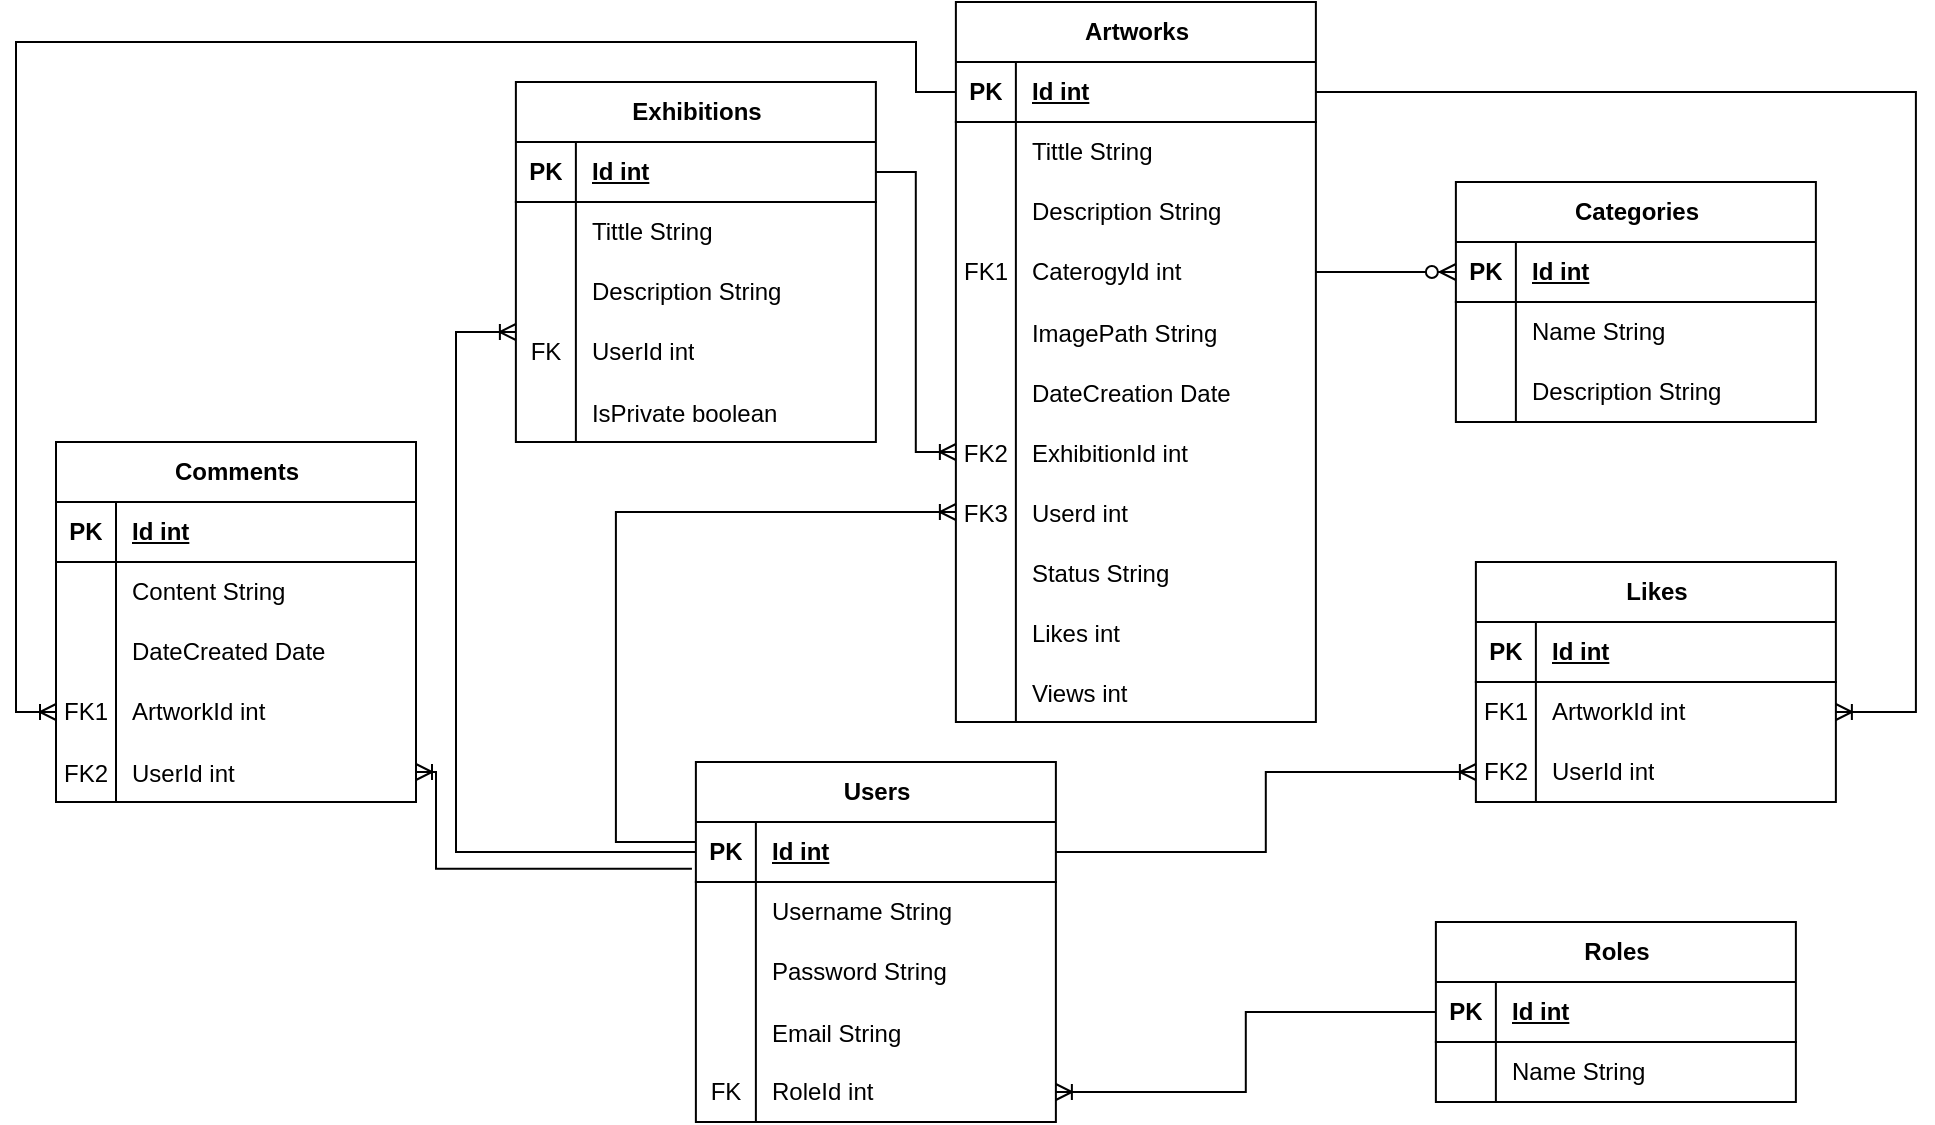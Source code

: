 <mxfile version="26.1.1">
  <diagram id="R2lEEEUBdFMjLlhIrx00" name="Page-1">
    <mxGraphModel dx="1381" dy="872" grid="1" gridSize="10" guides="1" tooltips="1" connect="1" arrows="1" fold="1" page="1" pageScale="1" pageWidth="850" pageHeight="1100" math="0" shadow="0" extFonts="Permanent Marker^https://fonts.googleapis.com/css?family=Permanent+Marker">
      <root>
        <mxCell id="0" />
        <mxCell id="1" parent="0" />
        <mxCell id="hOkbXdzF2XHy2tYGxrxu-14" value="Artworks" style="shape=table;startSize=30;container=1;collapsible=1;childLayout=tableLayout;fixedRows=1;rowLines=0;fontStyle=1;align=center;resizeLast=1;html=1;" parent="1" vertex="1">
          <mxGeometry x="479.94" y="10" width="180" height="360" as="geometry" />
        </mxCell>
        <mxCell id="hOkbXdzF2XHy2tYGxrxu-15" value="" style="shape=tableRow;horizontal=0;startSize=0;swimlaneHead=0;swimlaneBody=0;fillColor=none;collapsible=0;dropTarget=0;points=[[0,0.5],[1,0.5]];portConstraint=eastwest;top=0;left=0;right=0;bottom=1;" parent="hOkbXdzF2XHy2tYGxrxu-14" vertex="1">
          <mxGeometry y="30" width="180" height="30" as="geometry" />
        </mxCell>
        <mxCell id="hOkbXdzF2XHy2tYGxrxu-16" value="PK" style="shape=partialRectangle;connectable=0;fillColor=none;top=0;left=0;bottom=0;right=0;fontStyle=1;overflow=hidden;whiteSpace=wrap;html=1;" parent="hOkbXdzF2XHy2tYGxrxu-15" vertex="1">
          <mxGeometry width="30" height="30" as="geometry">
            <mxRectangle width="30" height="30" as="alternateBounds" />
          </mxGeometry>
        </mxCell>
        <mxCell id="hOkbXdzF2XHy2tYGxrxu-17" value="Id int" style="shape=partialRectangle;connectable=0;fillColor=none;top=0;left=0;bottom=0;right=0;align=left;spacingLeft=6;fontStyle=5;overflow=hidden;whiteSpace=wrap;html=1;" parent="hOkbXdzF2XHy2tYGxrxu-15" vertex="1">
          <mxGeometry x="30" width="150" height="30" as="geometry">
            <mxRectangle width="150" height="30" as="alternateBounds" />
          </mxGeometry>
        </mxCell>
        <mxCell id="hOkbXdzF2XHy2tYGxrxu-18" value="" style="shape=tableRow;horizontal=0;startSize=0;swimlaneHead=0;swimlaneBody=0;fillColor=none;collapsible=0;dropTarget=0;points=[[0,0.5],[1,0.5]];portConstraint=eastwest;top=0;left=0;right=0;bottom=0;" parent="hOkbXdzF2XHy2tYGxrxu-14" vertex="1">
          <mxGeometry y="60" width="180" height="30" as="geometry" />
        </mxCell>
        <mxCell id="hOkbXdzF2XHy2tYGxrxu-19" value="" style="shape=partialRectangle;connectable=0;fillColor=none;top=0;left=0;bottom=0;right=0;editable=1;overflow=hidden;whiteSpace=wrap;html=1;" parent="hOkbXdzF2XHy2tYGxrxu-18" vertex="1">
          <mxGeometry width="30" height="30" as="geometry">
            <mxRectangle width="30" height="30" as="alternateBounds" />
          </mxGeometry>
        </mxCell>
        <mxCell id="hOkbXdzF2XHy2tYGxrxu-20" value="Tittle String" style="shape=partialRectangle;connectable=0;fillColor=none;top=0;left=0;bottom=0;right=0;align=left;spacingLeft=6;overflow=hidden;whiteSpace=wrap;html=1;" parent="hOkbXdzF2XHy2tYGxrxu-18" vertex="1">
          <mxGeometry x="30" width="150" height="30" as="geometry">
            <mxRectangle width="150" height="30" as="alternateBounds" />
          </mxGeometry>
        </mxCell>
        <mxCell id="hOkbXdzF2XHy2tYGxrxu-21" value="" style="shape=tableRow;horizontal=0;startSize=0;swimlaneHead=0;swimlaneBody=0;fillColor=none;collapsible=0;dropTarget=0;points=[[0,0.5],[1,0.5]];portConstraint=eastwest;top=0;left=0;right=0;bottom=0;" parent="hOkbXdzF2XHy2tYGxrxu-14" vertex="1">
          <mxGeometry y="90" width="180" height="30" as="geometry" />
        </mxCell>
        <mxCell id="hOkbXdzF2XHy2tYGxrxu-22" value="" style="shape=partialRectangle;connectable=0;fillColor=none;top=0;left=0;bottom=0;right=0;editable=1;overflow=hidden;whiteSpace=wrap;html=1;" parent="hOkbXdzF2XHy2tYGxrxu-21" vertex="1">
          <mxGeometry width="30" height="30" as="geometry">
            <mxRectangle width="30" height="30" as="alternateBounds" />
          </mxGeometry>
        </mxCell>
        <mxCell id="hOkbXdzF2XHy2tYGxrxu-23" value="Description String" style="shape=partialRectangle;connectable=0;fillColor=none;top=0;left=0;bottom=0;right=0;align=left;spacingLeft=6;overflow=hidden;whiteSpace=wrap;html=1;" parent="hOkbXdzF2XHy2tYGxrxu-21" vertex="1">
          <mxGeometry x="30" width="150" height="30" as="geometry">
            <mxRectangle width="150" height="30" as="alternateBounds" />
          </mxGeometry>
        </mxCell>
        <mxCell id="hOkbXdzF2XHy2tYGxrxu-24" value="" style="shape=tableRow;horizontal=0;startSize=0;swimlaneHead=0;swimlaneBody=0;fillColor=none;collapsible=0;dropTarget=0;points=[[0,0.5],[1,0.5]];portConstraint=eastwest;top=0;left=0;right=0;bottom=0;" parent="hOkbXdzF2XHy2tYGxrxu-14" vertex="1">
          <mxGeometry y="120" width="180" height="30" as="geometry" />
        </mxCell>
        <mxCell id="hOkbXdzF2XHy2tYGxrxu-25" value="FK1" style="shape=partialRectangle;connectable=0;fillColor=none;top=0;left=0;bottom=0;right=0;editable=1;overflow=hidden;whiteSpace=wrap;html=1;" parent="hOkbXdzF2XHy2tYGxrxu-24" vertex="1">
          <mxGeometry width="30" height="30" as="geometry">
            <mxRectangle width="30" height="30" as="alternateBounds" />
          </mxGeometry>
        </mxCell>
        <mxCell id="hOkbXdzF2XHy2tYGxrxu-26" value="CaterogyId int" style="shape=partialRectangle;connectable=0;fillColor=none;top=0;left=0;bottom=0;right=0;align=left;spacingLeft=6;overflow=hidden;whiteSpace=wrap;html=1;" parent="hOkbXdzF2XHy2tYGxrxu-24" vertex="1">
          <mxGeometry x="30" width="150" height="30" as="geometry">
            <mxRectangle width="150" height="30" as="alternateBounds" />
          </mxGeometry>
        </mxCell>
        <mxCell id="hOkbXdzF2XHy2tYGxrxu-127" value="" style="shape=tableRow;horizontal=0;startSize=0;swimlaneHead=0;swimlaneBody=0;fillColor=none;collapsible=0;dropTarget=0;points=[[0,0.5],[1,0.5]];portConstraint=eastwest;top=0;left=0;right=0;bottom=0;" parent="hOkbXdzF2XHy2tYGxrxu-14" vertex="1">
          <mxGeometry y="150" width="180" height="30" as="geometry" />
        </mxCell>
        <mxCell id="hOkbXdzF2XHy2tYGxrxu-128" value="" style="shape=partialRectangle;connectable=0;fillColor=none;top=0;left=0;bottom=0;right=0;editable=1;overflow=hidden;" parent="hOkbXdzF2XHy2tYGxrxu-127" vertex="1">
          <mxGeometry width="30" height="30" as="geometry">
            <mxRectangle width="30" height="30" as="alternateBounds" />
          </mxGeometry>
        </mxCell>
        <mxCell id="hOkbXdzF2XHy2tYGxrxu-129" value="ImagePath String" style="shape=partialRectangle;connectable=0;fillColor=none;top=0;left=0;bottom=0;right=0;align=left;spacingLeft=6;overflow=hidden;" parent="hOkbXdzF2XHy2tYGxrxu-127" vertex="1">
          <mxGeometry x="30" width="150" height="30" as="geometry">
            <mxRectangle width="150" height="30" as="alternateBounds" />
          </mxGeometry>
        </mxCell>
        <mxCell id="hOkbXdzF2XHy2tYGxrxu-130" value="" style="shape=tableRow;horizontal=0;startSize=0;swimlaneHead=0;swimlaneBody=0;fillColor=none;collapsible=0;dropTarget=0;points=[[0,0.5],[1,0.5]];portConstraint=eastwest;top=0;left=0;right=0;bottom=0;" parent="hOkbXdzF2XHy2tYGxrxu-14" vertex="1">
          <mxGeometry y="180" width="180" height="30" as="geometry" />
        </mxCell>
        <mxCell id="hOkbXdzF2XHy2tYGxrxu-131" value="" style="shape=partialRectangle;connectable=0;fillColor=none;top=0;left=0;bottom=0;right=0;editable=1;overflow=hidden;" parent="hOkbXdzF2XHy2tYGxrxu-130" vertex="1">
          <mxGeometry width="30" height="30" as="geometry">
            <mxRectangle width="30" height="30" as="alternateBounds" />
          </mxGeometry>
        </mxCell>
        <mxCell id="hOkbXdzF2XHy2tYGxrxu-132" value="DateCreation Date" style="shape=partialRectangle;connectable=0;fillColor=none;top=0;left=0;bottom=0;right=0;align=left;spacingLeft=6;overflow=hidden;" parent="hOkbXdzF2XHy2tYGxrxu-130" vertex="1">
          <mxGeometry x="30" width="150" height="30" as="geometry">
            <mxRectangle width="150" height="30" as="alternateBounds" />
          </mxGeometry>
        </mxCell>
        <mxCell id="hOkbXdzF2XHy2tYGxrxu-133" value="" style="shape=tableRow;horizontal=0;startSize=0;swimlaneHead=0;swimlaneBody=0;fillColor=none;collapsible=0;dropTarget=0;points=[[0,0.5],[1,0.5]];portConstraint=eastwest;top=0;left=0;right=0;bottom=0;" parent="hOkbXdzF2XHy2tYGxrxu-14" vertex="1">
          <mxGeometry y="210" width="180" height="30" as="geometry" />
        </mxCell>
        <mxCell id="hOkbXdzF2XHy2tYGxrxu-134" value="FK2" style="shape=partialRectangle;connectable=0;fillColor=none;top=0;left=0;bottom=0;right=0;editable=1;overflow=hidden;" parent="hOkbXdzF2XHy2tYGxrxu-133" vertex="1">
          <mxGeometry width="30" height="30" as="geometry">
            <mxRectangle width="30" height="30" as="alternateBounds" />
          </mxGeometry>
        </mxCell>
        <mxCell id="hOkbXdzF2XHy2tYGxrxu-135" value="ExhibitionId int" style="shape=partialRectangle;connectable=0;fillColor=none;top=0;left=0;bottom=0;right=0;align=left;spacingLeft=6;overflow=hidden;" parent="hOkbXdzF2XHy2tYGxrxu-133" vertex="1">
          <mxGeometry x="30" width="150" height="30" as="geometry">
            <mxRectangle width="150" height="30" as="alternateBounds" />
          </mxGeometry>
        </mxCell>
        <mxCell id="hOkbXdzF2XHy2tYGxrxu-136" value="" style="shape=tableRow;horizontal=0;startSize=0;swimlaneHead=0;swimlaneBody=0;fillColor=none;collapsible=0;dropTarget=0;points=[[0,0.5],[1,0.5]];portConstraint=eastwest;top=0;left=0;right=0;bottom=0;" parent="hOkbXdzF2XHy2tYGxrxu-14" vertex="1">
          <mxGeometry y="240" width="180" height="30" as="geometry" />
        </mxCell>
        <mxCell id="hOkbXdzF2XHy2tYGxrxu-137" value="FK3" style="shape=partialRectangle;connectable=0;fillColor=none;top=0;left=0;bottom=0;right=0;editable=1;overflow=hidden;" parent="hOkbXdzF2XHy2tYGxrxu-136" vertex="1">
          <mxGeometry width="30" height="30" as="geometry">
            <mxRectangle width="30" height="30" as="alternateBounds" />
          </mxGeometry>
        </mxCell>
        <mxCell id="hOkbXdzF2XHy2tYGxrxu-138" value="Userd int" style="shape=partialRectangle;connectable=0;fillColor=none;top=0;left=0;bottom=0;right=0;align=left;spacingLeft=6;overflow=hidden;" parent="hOkbXdzF2XHy2tYGxrxu-136" vertex="1">
          <mxGeometry x="30" width="150" height="30" as="geometry">
            <mxRectangle width="150" height="30" as="alternateBounds" />
          </mxGeometry>
        </mxCell>
        <mxCell id="hOkbXdzF2XHy2tYGxrxu-139" value="" style="shape=tableRow;horizontal=0;startSize=0;swimlaneHead=0;swimlaneBody=0;fillColor=none;collapsible=0;dropTarget=0;points=[[0,0.5],[1,0.5]];portConstraint=eastwest;top=0;left=0;right=0;bottom=0;" parent="hOkbXdzF2XHy2tYGxrxu-14" vertex="1">
          <mxGeometry y="270" width="180" height="30" as="geometry" />
        </mxCell>
        <mxCell id="hOkbXdzF2XHy2tYGxrxu-140" value="" style="shape=partialRectangle;connectable=0;fillColor=none;top=0;left=0;bottom=0;right=0;editable=1;overflow=hidden;" parent="hOkbXdzF2XHy2tYGxrxu-139" vertex="1">
          <mxGeometry width="30" height="30" as="geometry">
            <mxRectangle width="30" height="30" as="alternateBounds" />
          </mxGeometry>
        </mxCell>
        <mxCell id="hOkbXdzF2XHy2tYGxrxu-141" value="Status String" style="shape=partialRectangle;connectable=0;fillColor=none;top=0;left=0;bottom=0;right=0;align=left;spacingLeft=6;overflow=hidden;" parent="hOkbXdzF2XHy2tYGxrxu-139" vertex="1">
          <mxGeometry x="30" width="150" height="30" as="geometry">
            <mxRectangle width="150" height="30" as="alternateBounds" />
          </mxGeometry>
        </mxCell>
        <mxCell id="hOkbXdzF2XHy2tYGxrxu-142" value="" style="shape=tableRow;horizontal=0;startSize=0;swimlaneHead=0;swimlaneBody=0;fillColor=none;collapsible=0;dropTarget=0;points=[[0,0.5],[1,0.5]];portConstraint=eastwest;top=0;left=0;right=0;bottom=0;" parent="hOkbXdzF2XHy2tYGxrxu-14" vertex="1">
          <mxGeometry y="300" width="180" height="30" as="geometry" />
        </mxCell>
        <mxCell id="hOkbXdzF2XHy2tYGxrxu-143" value="" style="shape=partialRectangle;connectable=0;fillColor=none;top=0;left=0;bottom=0;right=0;editable=1;overflow=hidden;" parent="hOkbXdzF2XHy2tYGxrxu-142" vertex="1">
          <mxGeometry width="30" height="30" as="geometry">
            <mxRectangle width="30" height="30" as="alternateBounds" />
          </mxGeometry>
        </mxCell>
        <mxCell id="hOkbXdzF2XHy2tYGxrxu-144" value="Likes int" style="shape=partialRectangle;connectable=0;fillColor=none;top=0;left=0;bottom=0;right=0;align=left;spacingLeft=6;overflow=hidden;" parent="hOkbXdzF2XHy2tYGxrxu-142" vertex="1">
          <mxGeometry x="30" width="150" height="30" as="geometry">
            <mxRectangle width="150" height="30" as="alternateBounds" />
          </mxGeometry>
        </mxCell>
        <mxCell id="hOkbXdzF2XHy2tYGxrxu-145" value="" style="shape=tableRow;horizontal=0;startSize=0;swimlaneHead=0;swimlaneBody=0;fillColor=none;collapsible=0;dropTarget=0;points=[[0,0.5],[1,0.5]];portConstraint=eastwest;top=0;left=0;right=0;bottom=0;" parent="hOkbXdzF2XHy2tYGxrxu-14" vertex="1">
          <mxGeometry y="330" width="180" height="30" as="geometry" />
        </mxCell>
        <mxCell id="hOkbXdzF2XHy2tYGxrxu-146" value="" style="shape=partialRectangle;connectable=0;fillColor=none;top=0;left=0;bottom=0;right=0;editable=1;overflow=hidden;" parent="hOkbXdzF2XHy2tYGxrxu-145" vertex="1">
          <mxGeometry width="30" height="30" as="geometry">
            <mxRectangle width="30" height="30" as="alternateBounds" />
          </mxGeometry>
        </mxCell>
        <mxCell id="hOkbXdzF2XHy2tYGxrxu-147" value="Views int" style="shape=partialRectangle;connectable=0;fillColor=none;top=0;left=0;bottom=0;right=0;align=left;spacingLeft=6;overflow=hidden;" parent="hOkbXdzF2XHy2tYGxrxu-145" vertex="1">
          <mxGeometry x="30" width="150" height="30" as="geometry">
            <mxRectangle width="150" height="30" as="alternateBounds" />
          </mxGeometry>
        </mxCell>
        <mxCell id="hOkbXdzF2XHy2tYGxrxu-27" value="Exhibitions" style="shape=table;startSize=30;container=1;collapsible=1;childLayout=tableLayout;fixedRows=1;rowLines=0;fontStyle=1;align=center;resizeLast=1;html=1;" parent="1" vertex="1">
          <mxGeometry x="259.94" y="50" width="180" height="180" as="geometry" />
        </mxCell>
        <mxCell id="hOkbXdzF2XHy2tYGxrxu-28" value="" style="shape=tableRow;horizontal=0;startSize=0;swimlaneHead=0;swimlaneBody=0;fillColor=none;collapsible=0;dropTarget=0;points=[[0,0.5],[1,0.5]];portConstraint=eastwest;top=0;left=0;right=0;bottom=1;" parent="hOkbXdzF2XHy2tYGxrxu-27" vertex="1">
          <mxGeometry y="30" width="180" height="30" as="geometry" />
        </mxCell>
        <mxCell id="hOkbXdzF2XHy2tYGxrxu-29" value="PK" style="shape=partialRectangle;connectable=0;fillColor=none;top=0;left=0;bottom=0;right=0;fontStyle=1;overflow=hidden;whiteSpace=wrap;html=1;" parent="hOkbXdzF2XHy2tYGxrxu-28" vertex="1">
          <mxGeometry width="30" height="30" as="geometry">
            <mxRectangle width="30" height="30" as="alternateBounds" />
          </mxGeometry>
        </mxCell>
        <mxCell id="hOkbXdzF2XHy2tYGxrxu-30" value="Id int" style="shape=partialRectangle;connectable=0;fillColor=none;top=0;left=0;bottom=0;right=0;align=left;spacingLeft=6;fontStyle=5;overflow=hidden;whiteSpace=wrap;html=1;" parent="hOkbXdzF2XHy2tYGxrxu-28" vertex="1">
          <mxGeometry x="30" width="150" height="30" as="geometry">
            <mxRectangle width="150" height="30" as="alternateBounds" />
          </mxGeometry>
        </mxCell>
        <mxCell id="hOkbXdzF2XHy2tYGxrxu-31" value="" style="shape=tableRow;horizontal=0;startSize=0;swimlaneHead=0;swimlaneBody=0;fillColor=none;collapsible=0;dropTarget=0;points=[[0,0.5],[1,0.5]];portConstraint=eastwest;top=0;left=0;right=0;bottom=0;" parent="hOkbXdzF2XHy2tYGxrxu-27" vertex="1">
          <mxGeometry y="60" width="180" height="30" as="geometry" />
        </mxCell>
        <mxCell id="hOkbXdzF2XHy2tYGxrxu-32" value="" style="shape=partialRectangle;connectable=0;fillColor=none;top=0;left=0;bottom=0;right=0;editable=1;overflow=hidden;whiteSpace=wrap;html=1;" parent="hOkbXdzF2XHy2tYGxrxu-31" vertex="1">
          <mxGeometry width="30" height="30" as="geometry">
            <mxRectangle width="30" height="30" as="alternateBounds" />
          </mxGeometry>
        </mxCell>
        <mxCell id="hOkbXdzF2XHy2tYGxrxu-33" value="Tittle String" style="shape=partialRectangle;connectable=0;fillColor=none;top=0;left=0;bottom=0;right=0;align=left;spacingLeft=6;overflow=hidden;whiteSpace=wrap;html=1;" parent="hOkbXdzF2XHy2tYGxrxu-31" vertex="1">
          <mxGeometry x="30" width="150" height="30" as="geometry">
            <mxRectangle width="150" height="30" as="alternateBounds" />
          </mxGeometry>
        </mxCell>
        <mxCell id="hOkbXdzF2XHy2tYGxrxu-34" value="" style="shape=tableRow;horizontal=0;startSize=0;swimlaneHead=0;swimlaneBody=0;fillColor=none;collapsible=0;dropTarget=0;points=[[0,0.5],[1,0.5]];portConstraint=eastwest;top=0;left=0;right=0;bottom=0;" parent="hOkbXdzF2XHy2tYGxrxu-27" vertex="1">
          <mxGeometry y="90" width="180" height="30" as="geometry" />
        </mxCell>
        <mxCell id="hOkbXdzF2XHy2tYGxrxu-35" value="" style="shape=partialRectangle;connectable=0;fillColor=none;top=0;left=0;bottom=0;right=0;editable=1;overflow=hidden;whiteSpace=wrap;html=1;" parent="hOkbXdzF2XHy2tYGxrxu-34" vertex="1">
          <mxGeometry width="30" height="30" as="geometry">
            <mxRectangle width="30" height="30" as="alternateBounds" />
          </mxGeometry>
        </mxCell>
        <mxCell id="hOkbXdzF2XHy2tYGxrxu-36" value="Description String" style="shape=partialRectangle;connectable=0;fillColor=none;top=0;left=0;bottom=0;right=0;align=left;spacingLeft=6;overflow=hidden;whiteSpace=wrap;html=1;" parent="hOkbXdzF2XHy2tYGxrxu-34" vertex="1">
          <mxGeometry x="30" width="150" height="30" as="geometry">
            <mxRectangle width="150" height="30" as="alternateBounds" />
          </mxGeometry>
        </mxCell>
        <mxCell id="hOkbXdzF2XHy2tYGxrxu-37" value="" style="shape=tableRow;horizontal=0;startSize=0;swimlaneHead=0;swimlaneBody=0;fillColor=none;collapsible=0;dropTarget=0;points=[[0,0.5],[1,0.5]];portConstraint=eastwest;top=0;left=0;right=0;bottom=0;" parent="hOkbXdzF2XHy2tYGxrxu-27" vertex="1">
          <mxGeometry y="120" width="180" height="30" as="geometry" />
        </mxCell>
        <mxCell id="hOkbXdzF2XHy2tYGxrxu-38" value="FK" style="shape=partialRectangle;connectable=0;fillColor=none;top=0;left=0;bottom=0;right=0;editable=1;overflow=hidden;whiteSpace=wrap;html=1;" parent="hOkbXdzF2XHy2tYGxrxu-37" vertex="1">
          <mxGeometry width="30" height="30" as="geometry">
            <mxRectangle width="30" height="30" as="alternateBounds" />
          </mxGeometry>
        </mxCell>
        <mxCell id="hOkbXdzF2XHy2tYGxrxu-39" value="UserId int" style="shape=partialRectangle;connectable=0;fillColor=none;top=0;left=0;bottom=0;right=0;align=left;spacingLeft=6;overflow=hidden;whiteSpace=wrap;html=1;" parent="hOkbXdzF2XHy2tYGxrxu-37" vertex="1">
          <mxGeometry x="30" width="150" height="30" as="geometry">
            <mxRectangle width="150" height="30" as="alternateBounds" />
          </mxGeometry>
        </mxCell>
        <mxCell id="hOkbXdzF2XHy2tYGxrxu-173" value="" style="shape=tableRow;horizontal=0;startSize=0;swimlaneHead=0;swimlaneBody=0;fillColor=none;collapsible=0;dropTarget=0;points=[[0,0.5],[1,0.5]];portConstraint=eastwest;top=0;left=0;right=0;bottom=0;" parent="hOkbXdzF2XHy2tYGxrxu-27" vertex="1">
          <mxGeometry y="150" width="180" height="30" as="geometry" />
        </mxCell>
        <mxCell id="hOkbXdzF2XHy2tYGxrxu-174" value="" style="shape=partialRectangle;connectable=0;fillColor=none;top=0;left=0;bottom=0;right=0;editable=1;overflow=hidden;" parent="hOkbXdzF2XHy2tYGxrxu-173" vertex="1">
          <mxGeometry width="30" height="30" as="geometry">
            <mxRectangle width="30" height="30" as="alternateBounds" />
          </mxGeometry>
        </mxCell>
        <mxCell id="hOkbXdzF2XHy2tYGxrxu-175" value="IsPrivate boolean" style="shape=partialRectangle;connectable=0;fillColor=none;top=0;left=0;bottom=0;right=0;align=left;spacingLeft=6;overflow=hidden;" parent="hOkbXdzF2XHy2tYGxrxu-173" vertex="1">
          <mxGeometry x="30" width="150" height="30" as="geometry">
            <mxRectangle width="150" height="30" as="alternateBounds" />
          </mxGeometry>
        </mxCell>
        <mxCell id="hOkbXdzF2XHy2tYGxrxu-40" value="Categories" style="shape=table;startSize=30;container=1;collapsible=1;childLayout=tableLayout;fixedRows=1;rowLines=0;fontStyle=1;align=center;resizeLast=1;html=1;" parent="1" vertex="1">
          <mxGeometry x="729.94" y="100" width="180" height="120" as="geometry" />
        </mxCell>
        <mxCell id="hOkbXdzF2XHy2tYGxrxu-41" value="" style="shape=tableRow;horizontal=0;startSize=0;swimlaneHead=0;swimlaneBody=0;fillColor=none;collapsible=0;dropTarget=0;points=[[0,0.5],[1,0.5]];portConstraint=eastwest;top=0;left=0;right=0;bottom=1;" parent="hOkbXdzF2XHy2tYGxrxu-40" vertex="1">
          <mxGeometry y="30" width="180" height="30" as="geometry" />
        </mxCell>
        <mxCell id="hOkbXdzF2XHy2tYGxrxu-42" value="PK" style="shape=partialRectangle;connectable=0;fillColor=none;top=0;left=0;bottom=0;right=0;fontStyle=1;overflow=hidden;whiteSpace=wrap;html=1;" parent="hOkbXdzF2XHy2tYGxrxu-41" vertex="1">
          <mxGeometry width="30" height="30" as="geometry">
            <mxRectangle width="30" height="30" as="alternateBounds" />
          </mxGeometry>
        </mxCell>
        <mxCell id="hOkbXdzF2XHy2tYGxrxu-43" value="Id int" style="shape=partialRectangle;connectable=0;fillColor=none;top=0;left=0;bottom=0;right=0;align=left;spacingLeft=6;fontStyle=5;overflow=hidden;whiteSpace=wrap;html=1;" parent="hOkbXdzF2XHy2tYGxrxu-41" vertex="1">
          <mxGeometry x="30" width="150" height="30" as="geometry">
            <mxRectangle width="150" height="30" as="alternateBounds" />
          </mxGeometry>
        </mxCell>
        <mxCell id="hOkbXdzF2XHy2tYGxrxu-44" value="" style="shape=tableRow;horizontal=0;startSize=0;swimlaneHead=0;swimlaneBody=0;fillColor=none;collapsible=0;dropTarget=0;points=[[0,0.5],[1,0.5]];portConstraint=eastwest;top=0;left=0;right=0;bottom=0;" parent="hOkbXdzF2XHy2tYGxrxu-40" vertex="1">
          <mxGeometry y="60" width="180" height="30" as="geometry" />
        </mxCell>
        <mxCell id="hOkbXdzF2XHy2tYGxrxu-45" value="" style="shape=partialRectangle;connectable=0;fillColor=none;top=0;left=0;bottom=0;right=0;editable=1;overflow=hidden;whiteSpace=wrap;html=1;" parent="hOkbXdzF2XHy2tYGxrxu-44" vertex="1">
          <mxGeometry width="30" height="30" as="geometry">
            <mxRectangle width="30" height="30" as="alternateBounds" />
          </mxGeometry>
        </mxCell>
        <mxCell id="hOkbXdzF2XHy2tYGxrxu-46" value="Name String" style="shape=partialRectangle;connectable=0;fillColor=none;top=0;left=0;bottom=0;right=0;align=left;spacingLeft=6;overflow=hidden;whiteSpace=wrap;html=1;" parent="hOkbXdzF2XHy2tYGxrxu-44" vertex="1">
          <mxGeometry x="30" width="150" height="30" as="geometry">
            <mxRectangle width="150" height="30" as="alternateBounds" />
          </mxGeometry>
        </mxCell>
        <mxCell id="hOkbXdzF2XHy2tYGxrxu-47" value="" style="shape=tableRow;horizontal=0;startSize=0;swimlaneHead=0;swimlaneBody=0;fillColor=none;collapsible=0;dropTarget=0;points=[[0,0.5],[1,0.5]];portConstraint=eastwest;top=0;left=0;right=0;bottom=0;" parent="hOkbXdzF2XHy2tYGxrxu-40" vertex="1">
          <mxGeometry y="90" width="180" height="30" as="geometry" />
        </mxCell>
        <mxCell id="hOkbXdzF2XHy2tYGxrxu-48" value="" style="shape=partialRectangle;connectable=0;fillColor=none;top=0;left=0;bottom=0;right=0;editable=1;overflow=hidden;whiteSpace=wrap;html=1;" parent="hOkbXdzF2XHy2tYGxrxu-47" vertex="1">
          <mxGeometry width="30" height="30" as="geometry">
            <mxRectangle width="30" height="30" as="alternateBounds" />
          </mxGeometry>
        </mxCell>
        <mxCell id="hOkbXdzF2XHy2tYGxrxu-49" value="Description String" style="shape=partialRectangle;connectable=0;fillColor=none;top=0;left=0;bottom=0;right=0;align=left;spacingLeft=6;overflow=hidden;whiteSpace=wrap;html=1;" parent="hOkbXdzF2XHy2tYGxrxu-47" vertex="1">
          <mxGeometry x="30" width="150" height="30" as="geometry">
            <mxRectangle width="150" height="30" as="alternateBounds" />
          </mxGeometry>
        </mxCell>
        <mxCell id="hOkbXdzF2XHy2tYGxrxu-53" value="Likes" style="shape=table;startSize=30;container=1;collapsible=1;childLayout=tableLayout;fixedRows=1;rowLines=0;fontStyle=1;align=center;resizeLast=1;html=1;" parent="1" vertex="1">
          <mxGeometry x="739.94" y="290" width="180" height="120" as="geometry" />
        </mxCell>
        <mxCell id="hOkbXdzF2XHy2tYGxrxu-54" value="" style="shape=tableRow;horizontal=0;startSize=0;swimlaneHead=0;swimlaneBody=0;fillColor=none;collapsible=0;dropTarget=0;points=[[0,0.5],[1,0.5]];portConstraint=eastwest;top=0;left=0;right=0;bottom=1;" parent="hOkbXdzF2XHy2tYGxrxu-53" vertex="1">
          <mxGeometry y="30" width="180" height="30" as="geometry" />
        </mxCell>
        <mxCell id="hOkbXdzF2XHy2tYGxrxu-55" value="PK" style="shape=partialRectangle;connectable=0;fillColor=none;top=0;left=0;bottom=0;right=0;fontStyle=1;overflow=hidden;whiteSpace=wrap;html=1;" parent="hOkbXdzF2XHy2tYGxrxu-54" vertex="1">
          <mxGeometry width="30" height="30" as="geometry">
            <mxRectangle width="30" height="30" as="alternateBounds" />
          </mxGeometry>
        </mxCell>
        <mxCell id="hOkbXdzF2XHy2tYGxrxu-56" value="Id int" style="shape=partialRectangle;connectable=0;fillColor=none;top=0;left=0;bottom=0;right=0;align=left;spacingLeft=6;fontStyle=5;overflow=hidden;whiteSpace=wrap;html=1;" parent="hOkbXdzF2XHy2tYGxrxu-54" vertex="1">
          <mxGeometry x="30" width="150" height="30" as="geometry">
            <mxRectangle width="150" height="30" as="alternateBounds" />
          </mxGeometry>
        </mxCell>
        <mxCell id="hOkbXdzF2XHy2tYGxrxu-57" value="" style="shape=tableRow;horizontal=0;startSize=0;swimlaneHead=0;swimlaneBody=0;fillColor=none;collapsible=0;dropTarget=0;points=[[0,0.5],[1,0.5]];portConstraint=eastwest;top=0;left=0;right=0;bottom=0;" parent="hOkbXdzF2XHy2tYGxrxu-53" vertex="1">
          <mxGeometry y="60" width="180" height="30" as="geometry" />
        </mxCell>
        <mxCell id="hOkbXdzF2XHy2tYGxrxu-58" value="FK1" style="shape=partialRectangle;connectable=0;fillColor=none;top=0;left=0;bottom=0;right=0;editable=1;overflow=hidden;whiteSpace=wrap;html=1;" parent="hOkbXdzF2XHy2tYGxrxu-57" vertex="1">
          <mxGeometry width="30" height="30" as="geometry">
            <mxRectangle width="30" height="30" as="alternateBounds" />
          </mxGeometry>
        </mxCell>
        <mxCell id="hOkbXdzF2XHy2tYGxrxu-59" value="ArtworkId int" style="shape=partialRectangle;connectable=0;fillColor=none;top=0;left=0;bottom=0;right=0;align=left;spacingLeft=6;overflow=hidden;whiteSpace=wrap;html=1;" parent="hOkbXdzF2XHy2tYGxrxu-57" vertex="1">
          <mxGeometry x="30" width="150" height="30" as="geometry">
            <mxRectangle width="150" height="30" as="alternateBounds" />
          </mxGeometry>
        </mxCell>
        <mxCell id="hOkbXdzF2XHy2tYGxrxu-60" value="" style="shape=tableRow;horizontal=0;startSize=0;swimlaneHead=0;swimlaneBody=0;fillColor=none;collapsible=0;dropTarget=0;points=[[0,0.5],[1,0.5]];portConstraint=eastwest;top=0;left=0;right=0;bottom=0;" parent="hOkbXdzF2XHy2tYGxrxu-53" vertex="1">
          <mxGeometry y="90" width="180" height="30" as="geometry" />
        </mxCell>
        <mxCell id="hOkbXdzF2XHy2tYGxrxu-61" value="FK2" style="shape=partialRectangle;connectable=0;fillColor=none;top=0;left=0;bottom=0;right=0;editable=1;overflow=hidden;whiteSpace=wrap;html=1;" parent="hOkbXdzF2XHy2tYGxrxu-60" vertex="1">
          <mxGeometry width="30" height="30" as="geometry">
            <mxRectangle width="30" height="30" as="alternateBounds" />
          </mxGeometry>
        </mxCell>
        <mxCell id="hOkbXdzF2XHy2tYGxrxu-62" value="UserId int" style="shape=partialRectangle;connectable=0;fillColor=none;top=0;left=0;bottom=0;right=0;align=left;spacingLeft=6;overflow=hidden;whiteSpace=wrap;html=1;" parent="hOkbXdzF2XHy2tYGxrxu-60" vertex="1">
          <mxGeometry x="30" width="150" height="30" as="geometry">
            <mxRectangle width="150" height="30" as="alternateBounds" />
          </mxGeometry>
        </mxCell>
        <mxCell id="hOkbXdzF2XHy2tYGxrxu-79" value="Roles" style="shape=table;startSize=30;container=1;collapsible=1;childLayout=tableLayout;fixedRows=1;rowLines=0;fontStyle=1;align=center;resizeLast=1;html=1;" parent="1" vertex="1">
          <mxGeometry x="719.94" y="470" width="180" height="90" as="geometry" />
        </mxCell>
        <mxCell id="hOkbXdzF2XHy2tYGxrxu-80" value="" style="shape=tableRow;horizontal=0;startSize=0;swimlaneHead=0;swimlaneBody=0;fillColor=none;collapsible=0;dropTarget=0;points=[[0,0.5],[1,0.5]];portConstraint=eastwest;top=0;left=0;right=0;bottom=1;" parent="hOkbXdzF2XHy2tYGxrxu-79" vertex="1">
          <mxGeometry y="30" width="180" height="30" as="geometry" />
        </mxCell>
        <mxCell id="hOkbXdzF2XHy2tYGxrxu-81" value="PK" style="shape=partialRectangle;connectable=0;fillColor=none;top=0;left=0;bottom=0;right=0;fontStyle=1;overflow=hidden;whiteSpace=wrap;html=1;" parent="hOkbXdzF2XHy2tYGxrxu-80" vertex="1">
          <mxGeometry width="30" height="30" as="geometry">
            <mxRectangle width="30" height="30" as="alternateBounds" />
          </mxGeometry>
        </mxCell>
        <mxCell id="hOkbXdzF2XHy2tYGxrxu-82" value="Id int" style="shape=partialRectangle;connectable=0;fillColor=none;top=0;left=0;bottom=0;right=0;align=left;spacingLeft=6;fontStyle=5;overflow=hidden;whiteSpace=wrap;html=1;" parent="hOkbXdzF2XHy2tYGxrxu-80" vertex="1">
          <mxGeometry x="30" width="150" height="30" as="geometry">
            <mxRectangle width="150" height="30" as="alternateBounds" />
          </mxGeometry>
        </mxCell>
        <mxCell id="hOkbXdzF2XHy2tYGxrxu-83" value="" style="shape=tableRow;horizontal=0;startSize=0;swimlaneHead=0;swimlaneBody=0;fillColor=none;collapsible=0;dropTarget=0;points=[[0,0.5],[1,0.5]];portConstraint=eastwest;top=0;left=0;right=0;bottom=0;" parent="hOkbXdzF2XHy2tYGxrxu-79" vertex="1">
          <mxGeometry y="60" width="180" height="30" as="geometry" />
        </mxCell>
        <mxCell id="hOkbXdzF2XHy2tYGxrxu-84" value="" style="shape=partialRectangle;connectable=0;fillColor=none;top=0;left=0;bottom=0;right=0;editable=1;overflow=hidden;whiteSpace=wrap;html=1;" parent="hOkbXdzF2XHy2tYGxrxu-83" vertex="1">
          <mxGeometry width="30" height="30" as="geometry">
            <mxRectangle width="30" height="30" as="alternateBounds" />
          </mxGeometry>
        </mxCell>
        <mxCell id="hOkbXdzF2XHy2tYGxrxu-85" value="Name String" style="shape=partialRectangle;connectable=0;fillColor=none;top=0;left=0;bottom=0;right=0;align=left;spacingLeft=6;overflow=hidden;whiteSpace=wrap;html=1;" parent="hOkbXdzF2XHy2tYGxrxu-83" vertex="1">
          <mxGeometry x="30" width="150" height="30" as="geometry">
            <mxRectangle width="150" height="30" as="alternateBounds" />
          </mxGeometry>
        </mxCell>
        <mxCell id="hOkbXdzF2XHy2tYGxrxu-92" value="Users" style="shape=table;startSize=30;container=1;collapsible=1;childLayout=tableLayout;fixedRows=1;rowLines=0;fontStyle=1;align=center;resizeLast=1;html=1;" parent="1" vertex="1">
          <mxGeometry x="349.94" y="390" width="180" height="180" as="geometry" />
        </mxCell>
        <mxCell id="hOkbXdzF2XHy2tYGxrxu-93" value="" style="shape=tableRow;horizontal=0;startSize=0;swimlaneHead=0;swimlaneBody=0;fillColor=none;collapsible=0;dropTarget=0;points=[[0,0.5],[1,0.5]];portConstraint=eastwest;top=0;left=0;right=0;bottom=1;" parent="hOkbXdzF2XHy2tYGxrxu-92" vertex="1">
          <mxGeometry y="30" width="180" height="30" as="geometry" />
        </mxCell>
        <mxCell id="hOkbXdzF2XHy2tYGxrxu-94" value="PK" style="shape=partialRectangle;connectable=0;fillColor=none;top=0;left=0;bottom=0;right=0;fontStyle=1;overflow=hidden;whiteSpace=wrap;html=1;" parent="hOkbXdzF2XHy2tYGxrxu-93" vertex="1">
          <mxGeometry width="30" height="30" as="geometry">
            <mxRectangle width="30" height="30" as="alternateBounds" />
          </mxGeometry>
        </mxCell>
        <mxCell id="hOkbXdzF2XHy2tYGxrxu-95" value="Id int" style="shape=partialRectangle;connectable=0;fillColor=none;top=0;left=0;bottom=0;right=0;align=left;spacingLeft=6;fontStyle=5;overflow=hidden;whiteSpace=wrap;html=1;" parent="hOkbXdzF2XHy2tYGxrxu-93" vertex="1">
          <mxGeometry x="30" width="150" height="30" as="geometry">
            <mxRectangle width="150" height="30" as="alternateBounds" />
          </mxGeometry>
        </mxCell>
        <mxCell id="hOkbXdzF2XHy2tYGxrxu-96" value="" style="shape=tableRow;horizontal=0;startSize=0;swimlaneHead=0;swimlaneBody=0;fillColor=none;collapsible=0;dropTarget=0;points=[[0,0.5],[1,0.5]];portConstraint=eastwest;top=0;left=0;right=0;bottom=0;" parent="hOkbXdzF2XHy2tYGxrxu-92" vertex="1">
          <mxGeometry y="60" width="180" height="30" as="geometry" />
        </mxCell>
        <mxCell id="hOkbXdzF2XHy2tYGxrxu-97" value="" style="shape=partialRectangle;connectable=0;fillColor=none;top=0;left=0;bottom=0;right=0;editable=1;overflow=hidden;whiteSpace=wrap;html=1;" parent="hOkbXdzF2XHy2tYGxrxu-96" vertex="1">
          <mxGeometry width="30" height="30" as="geometry">
            <mxRectangle width="30" height="30" as="alternateBounds" />
          </mxGeometry>
        </mxCell>
        <mxCell id="hOkbXdzF2XHy2tYGxrxu-98" value="Username String" style="shape=partialRectangle;connectable=0;fillColor=none;top=0;left=0;bottom=0;right=0;align=left;spacingLeft=6;overflow=hidden;whiteSpace=wrap;html=1;" parent="hOkbXdzF2XHy2tYGxrxu-96" vertex="1">
          <mxGeometry x="30" width="150" height="30" as="geometry">
            <mxRectangle width="150" height="30" as="alternateBounds" />
          </mxGeometry>
        </mxCell>
        <mxCell id="hOkbXdzF2XHy2tYGxrxu-99" value="" style="shape=tableRow;horizontal=0;startSize=0;swimlaneHead=0;swimlaneBody=0;fillColor=none;collapsible=0;dropTarget=0;points=[[0,0.5],[1,0.5]];portConstraint=eastwest;top=0;left=0;right=0;bottom=0;" parent="hOkbXdzF2XHy2tYGxrxu-92" vertex="1">
          <mxGeometry y="90" width="180" height="30" as="geometry" />
        </mxCell>
        <mxCell id="hOkbXdzF2XHy2tYGxrxu-100" value="" style="shape=partialRectangle;connectable=0;fillColor=none;top=0;left=0;bottom=0;right=0;editable=1;overflow=hidden;whiteSpace=wrap;html=1;" parent="hOkbXdzF2XHy2tYGxrxu-99" vertex="1">
          <mxGeometry width="30" height="30" as="geometry">
            <mxRectangle width="30" height="30" as="alternateBounds" />
          </mxGeometry>
        </mxCell>
        <mxCell id="hOkbXdzF2XHy2tYGxrxu-101" value="Password String" style="shape=partialRectangle;connectable=0;fillColor=none;top=0;left=0;bottom=0;right=0;align=left;spacingLeft=6;overflow=hidden;whiteSpace=wrap;html=1;" parent="hOkbXdzF2XHy2tYGxrxu-99" vertex="1">
          <mxGeometry x="30" width="150" height="30" as="geometry">
            <mxRectangle width="150" height="30" as="alternateBounds" />
          </mxGeometry>
        </mxCell>
        <mxCell id="hOkbXdzF2XHy2tYGxrxu-167" value="" style="shape=tableRow;horizontal=0;startSize=0;swimlaneHead=0;swimlaneBody=0;fillColor=none;collapsible=0;dropTarget=0;points=[[0,0.5],[1,0.5]];portConstraint=eastwest;top=0;left=0;right=0;bottom=0;" parent="hOkbXdzF2XHy2tYGxrxu-92" vertex="1">
          <mxGeometry y="120" width="180" height="30" as="geometry" />
        </mxCell>
        <mxCell id="hOkbXdzF2XHy2tYGxrxu-168" value="" style="shape=partialRectangle;connectable=0;fillColor=none;top=0;left=0;bottom=0;right=0;editable=1;overflow=hidden;" parent="hOkbXdzF2XHy2tYGxrxu-167" vertex="1">
          <mxGeometry width="30" height="30" as="geometry">
            <mxRectangle width="30" height="30" as="alternateBounds" />
          </mxGeometry>
        </mxCell>
        <mxCell id="hOkbXdzF2XHy2tYGxrxu-169" value="Email String" style="shape=partialRectangle;connectable=0;fillColor=none;top=0;left=0;bottom=0;right=0;align=left;spacingLeft=6;overflow=hidden;" parent="hOkbXdzF2XHy2tYGxrxu-167" vertex="1">
          <mxGeometry x="30" width="150" height="30" as="geometry">
            <mxRectangle width="150" height="30" as="alternateBounds" />
          </mxGeometry>
        </mxCell>
        <mxCell id="hOkbXdzF2XHy2tYGxrxu-102" value="" style="shape=tableRow;horizontal=0;startSize=0;swimlaneHead=0;swimlaneBody=0;fillColor=none;collapsible=0;dropTarget=0;points=[[0,0.5],[1,0.5]];portConstraint=eastwest;top=0;left=0;right=0;bottom=0;" parent="hOkbXdzF2XHy2tYGxrxu-92" vertex="1">
          <mxGeometry y="150" width="180" height="30" as="geometry" />
        </mxCell>
        <mxCell id="hOkbXdzF2XHy2tYGxrxu-103" value="FK" style="shape=partialRectangle;connectable=0;fillColor=none;top=0;left=0;bottom=0;right=0;editable=1;overflow=hidden;whiteSpace=wrap;html=1;" parent="hOkbXdzF2XHy2tYGxrxu-102" vertex="1">
          <mxGeometry width="30" height="30" as="geometry">
            <mxRectangle width="30" height="30" as="alternateBounds" />
          </mxGeometry>
        </mxCell>
        <mxCell id="hOkbXdzF2XHy2tYGxrxu-104" value="RoleId int" style="shape=partialRectangle;connectable=0;fillColor=none;top=0;left=0;bottom=0;right=0;align=left;spacingLeft=6;overflow=hidden;whiteSpace=wrap;html=1;" parent="hOkbXdzF2XHy2tYGxrxu-102" vertex="1">
          <mxGeometry x="30" width="150" height="30" as="geometry">
            <mxRectangle width="150" height="30" as="alternateBounds" />
          </mxGeometry>
        </mxCell>
        <mxCell id="hOkbXdzF2XHy2tYGxrxu-190" value="" style="edgeStyle=orthogonalEdgeStyle;fontSize=12;html=1;endArrow=ERoneToMany;rounded=0;" parent="1" source="hOkbXdzF2XHy2tYGxrxu-80" target="hOkbXdzF2XHy2tYGxrxu-102" edge="1">
          <mxGeometry width="100" height="100" relative="1" as="geometry">
            <mxPoint x="1059.94" y="490" as="sourcePoint" />
            <mxPoint x="1119.94" y="450" as="targetPoint" />
          </mxGeometry>
        </mxCell>
        <mxCell id="hOkbXdzF2XHy2tYGxrxu-193" value="" style="edgeStyle=orthogonalEdgeStyle;fontSize=12;html=1;endArrow=ERzeroToMany;endFill=1;rounded=0;" parent="1" source="hOkbXdzF2XHy2tYGxrxu-24" target="hOkbXdzF2XHy2tYGxrxu-41" edge="1">
          <mxGeometry width="100" height="100" relative="1" as="geometry">
            <mxPoint x="529.94" y="720" as="sourcePoint" />
            <mxPoint x="629.94" y="620" as="targetPoint" />
          </mxGeometry>
        </mxCell>
        <mxCell id="hOkbXdzF2XHy2tYGxrxu-196" value="" style="edgeStyle=orthogonalEdgeStyle;fontSize=12;html=1;endArrow=ERoneToMany;rounded=0;" parent="1" source="hOkbXdzF2XHy2tYGxrxu-93" target="hOkbXdzF2XHy2tYGxrxu-136" edge="1">
          <mxGeometry width="100" height="100" relative="1" as="geometry">
            <mxPoint x="1009.94" y="490" as="sourcePoint" />
            <mxPoint x="1079.94" y="400" as="targetPoint" />
            <Array as="points">
              <mxPoint x="309.94" y="430" />
              <mxPoint x="309.94" y="265" />
            </Array>
          </mxGeometry>
        </mxCell>
        <mxCell id="hOkbXdzF2XHy2tYGxrxu-197" value="" style="edgeStyle=orthogonalEdgeStyle;fontSize=12;html=1;endArrow=ERoneToMany;rounded=0;" parent="1" source="hOkbXdzF2XHy2tYGxrxu-28" target="hOkbXdzF2XHy2tYGxrxu-133" edge="1">
          <mxGeometry width="100" height="100" relative="1" as="geometry">
            <mxPoint x="949.94" y="460" as="sourcePoint" />
            <mxPoint x="1049.94" y="360" as="targetPoint" />
          </mxGeometry>
        </mxCell>
        <mxCell id="hOkbXdzF2XHy2tYGxrxu-198" value="" style="edgeStyle=orthogonalEdgeStyle;fontSize=12;html=1;endArrow=ERoneToMany;rounded=0;" parent="1" source="hOkbXdzF2XHy2tYGxrxu-93" target="hOkbXdzF2XHy2tYGxrxu-37" edge="1">
          <mxGeometry width="100" height="100" relative="1" as="geometry">
            <mxPoint x="949.94" y="450" as="sourcePoint" />
            <mxPoint x="1049.94" y="350" as="targetPoint" />
            <Array as="points">
              <mxPoint x="230" y="435" />
              <mxPoint x="230" y="175" />
            </Array>
          </mxGeometry>
        </mxCell>
        <mxCell id="hOkbXdzF2XHy2tYGxrxu-199" value="" style="edgeStyle=orthogonalEdgeStyle;fontSize=12;html=1;endArrow=ERoneToMany;rounded=0;entryX=1;entryY=0.5;entryDx=0;entryDy=0;" parent="1" source="hOkbXdzF2XHy2tYGxrxu-15" target="hOkbXdzF2XHy2tYGxrxu-57" edge="1">
          <mxGeometry width="100" height="100" relative="1" as="geometry">
            <mxPoint x="1009.94" y="470" as="sourcePoint" />
            <mxPoint x="1109.94" y="370" as="targetPoint" />
            <Array as="points">
              <mxPoint x="959.94" y="55" />
              <mxPoint x="959.94" y="365" />
            </Array>
          </mxGeometry>
        </mxCell>
        <mxCell id="hOkbXdzF2XHy2tYGxrxu-200" value="" style="edgeStyle=orthogonalEdgeStyle;fontSize=12;html=1;endArrow=ERoneToMany;rounded=0;" parent="1" source="hOkbXdzF2XHy2tYGxrxu-93" target="hOkbXdzF2XHy2tYGxrxu-60" edge="1">
          <mxGeometry width="100" height="100" relative="1" as="geometry">
            <mxPoint x="1089.94" y="490" as="sourcePoint" />
            <mxPoint x="1189.94" y="390" as="targetPoint" />
          </mxGeometry>
        </mxCell>
        <mxCell id="6iD1VBzCkOtI5TnZhJ2W-1" value="Comments" style="shape=table;startSize=30;container=1;collapsible=1;childLayout=tableLayout;fixedRows=1;rowLines=0;fontStyle=1;align=center;resizeLast=1;html=1;" vertex="1" parent="1">
          <mxGeometry x="30" y="230" width="180" height="180" as="geometry" />
        </mxCell>
        <mxCell id="6iD1VBzCkOtI5TnZhJ2W-2" value="" style="shape=tableRow;horizontal=0;startSize=0;swimlaneHead=0;swimlaneBody=0;fillColor=none;collapsible=0;dropTarget=0;points=[[0,0.5],[1,0.5]];portConstraint=eastwest;top=0;left=0;right=0;bottom=1;" vertex="1" parent="6iD1VBzCkOtI5TnZhJ2W-1">
          <mxGeometry y="30" width="180" height="30" as="geometry" />
        </mxCell>
        <mxCell id="6iD1VBzCkOtI5TnZhJ2W-3" value="PK" style="shape=partialRectangle;connectable=0;fillColor=none;top=0;left=0;bottom=0;right=0;fontStyle=1;overflow=hidden;whiteSpace=wrap;html=1;" vertex="1" parent="6iD1VBzCkOtI5TnZhJ2W-2">
          <mxGeometry width="30" height="30" as="geometry">
            <mxRectangle width="30" height="30" as="alternateBounds" />
          </mxGeometry>
        </mxCell>
        <mxCell id="6iD1VBzCkOtI5TnZhJ2W-4" value="Id int" style="shape=partialRectangle;connectable=0;fillColor=none;top=0;left=0;bottom=0;right=0;align=left;spacingLeft=6;fontStyle=5;overflow=hidden;whiteSpace=wrap;html=1;" vertex="1" parent="6iD1VBzCkOtI5TnZhJ2W-2">
          <mxGeometry x="30" width="150" height="30" as="geometry">
            <mxRectangle width="150" height="30" as="alternateBounds" />
          </mxGeometry>
        </mxCell>
        <mxCell id="6iD1VBzCkOtI5TnZhJ2W-5" value="" style="shape=tableRow;horizontal=0;startSize=0;swimlaneHead=0;swimlaneBody=0;fillColor=none;collapsible=0;dropTarget=0;points=[[0,0.5],[1,0.5]];portConstraint=eastwest;top=0;left=0;right=0;bottom=0;" vertex="1" parent="6iD1VBzCkOtI5TnZhJ2W-1">
          <mxGeometry y="60" width="180" height="30" as="geometry" />
        </mxCell>
        <mxCell id="6iD1VBzCkOtI5TnZhJ2W-6" value="" style="shape=partialRectangle;connectable=0;fillColor=none;top=0;left=0;bottom=0;right=0;editable=1;overflow=hidden;whiteSpace=wrap;html=1;" vertex="1" parent="6iD1VBzCkOtI5TnZhJ2W-5">
          <mxGeometry width="30" height="30" as="geometry">
            <mxRectangle width="30" height="30" as="alternateBounds" />
          </mxGeometry>
        </mxCell>
        <mxCell id="6iD1VBzCkOtI5TnZhJ2W-7" value="Content String" style="shape=partialRectangle;connectable=0;fillColor=none;top=0;left=0;bottom=0;right=0;align=left;spacingLeft=6;overflow=hidden;whiteSpace=wrap;html=1;" vertex="1" parent="6iD1VBzCkOtI5TnZhJ2W-5">
          <mxGeometry x="30" width="150" height="30" as="geometry">
            <mxRectangle width="150" height="30" as="alternateBounds" />
          </mxGeometry>
        </mxCell>
        <mxCell id="6iD1VBzCkOtI5TnZhJ2W-8" value="" style="shape=tableRow;horizontal=0;startSize=0;swimlaneHead=0;swimlaneBody=0;fillColor=none;collapsible=0;dropTarget=0;points=[[0,0.5],[1,0.5]];portConstraint=eastwest;top=0;left=0;right=0;bottom=0;" vertex="1" parent="6iD1VBzCkOtI5TnZhJ2W-1">
          <mxGeometry y="90" width="180" height="30" as="geometry" />
        </mxCell>
        <mxCell id="6iD1VBzCkOtI5TnZhJ2W-9" value="" style="shape=partialRectangle;connectable=0;fillColor=none;top=0;left=0;bottom=0;right=0;editable=1;overflow=hidden;whiteSpace=wrap;html=1;" vertex="1" parent="6iD1VBzCkOtI5TnZhJ2W-8">
          <mxGeometry width="30" height="30" as="geometry">
            <mxRectangle width="30" height="30" as="alternateBounds" />
          </mxGeometry>
        </mxCell>
        <mxCell id="6iD1VBzCkOtI5TnZhJ2W-10" value="DateCreated Date" style="shape=partialRectangle;connectable=0;fillColor=none;top=0;left=0;bottom=0;right=0;align=left;spacingLeft=6;overflow=hidden;whiteSpace=wrap;html=1;" vertex="1" parent="6iD1VBzCkOtI5TnZhJ2W-8">
          <mxGeometry x="30" width="150" height="30" as="geometry">
            <mxRectangle width="150" height="30" as="alternateBounds" />
          </mxGeometry>
        </mxCell>
        <mxCell id="6iD1VBzCkOtI5TnZhJ2W-11" value="" style="shape=tableRow;horizontal=0;startSize=0;swimlaneHead=0;swimlaneBody=0;fillColor=none;collapsible=0;dropTarget=0;points=[[0,0.5],[1,0.5]];portConstraint=eastwest;top=0;left=0;right=0;bottom=0;" vertex="1" parent="6iD1VBzCkOtI5TnZhJ2W-1">
          <mxGeometry y="120" width="180" height="30" as="geometry" />
        </mxCell>
        <mxCell id="6iD1VBzCkOtI5TnZhJ2W-12" value="FK1" style="shape=partialRectangle;connectable=0;fillColor=none;top=0;left=0;bottom=0;right=0;editable=1;overflow=hidden;whiteSpace=wrap;html=1;" vertex="1" parent="6iD1VBzCkOtI5TnZhJ2W-11">
          <mxGeometry width="30" height="30" as="geometry">
            <mxRectangle width="30" height="30" as="alternateBounds" />
          </mxGeometry>
        </mxCell>
        <mxCell id="6iD1VBzCkOtI5TnZhJ2W-13" value="ArtworkId int" style="shape=partialRectangle;connectable=0;fillColor=none;top=0;left=0;bottom=0;right=0;align=left;spacingLeft=6;overflow=hidden;whiteSpace=wrap;html=1;" vertex="1" parent="6iD1VBzCkOtI5TnZhJ2W-11">
          <mxGeometry x="30" width="150" height="30" as="geometry">
            <mxRectangle width="150" height="30" as="alternateBounds" />
          </mxGeometry>
        </mxCell>
        <mxCell id="6iD1VBzCkOtI5TnZhJ2W-14" value="" style="shape=tableRow;horizontal=0;startSize=0;swimlaneHead=0;swimlaneBody=0;fillColor=none;collapsible=0;dropTarget=0;points=[[0,0.5],[1,0.5]];portConstraint=eastwest;top=0;left=0;right=0;bottom=0;" vertex="1" parent="6iD1VBzCkOtI5TnZhJ2W-1">
          <mxGeometry y="150" width="180" height="30" as="geometry" />
        </mxCell>
        <mxCell id="6iD1VBzCkOtI5TnZhJ2W-15" value="FK2" style="shape=partialRectangle;connectable=0;fillColor=none;top=0;left=0;bottom=0;right=0;editable=1;overflow=hidden;" vertex="1" parent="6iD1VBzCkOtI5TnZhJ2W-14">
          <mxGeometry width="30" height="30" as="geometry">
            <mxRectangle width="30" height="30" as="alternateBounds" />
          </mxGeometry>
        </mxCell>
        <mxCell id="6iD1VBzCkOtI5TnZhJ2W-16" value="UserId int" style="shape=partialRectangle;connectable=0;fillColor=none;top=0;left=0;bottom=0;right=0;align=left;spacingLeft=6;overflow=hidden;" vertex="1" parent="6iD1VBzCkOtI5TnZhJ2W-14">
          <mxGeometry x="30" width="150" height="30" as="geometry">
            <mxRectangle width="150" height="30" as="alternateBounds" />
          </mxGeometry>
        </mxCell>
        <mxCell id="6iD1VBzCkOtI5TnZhJ2W-17" value="" style="edgeStyle=orthogonalEdgeStyle;fontSize=12;html=1;endArrow=ERoneToMany;rounded=0;exitX=0;exitY=0.5;exitDx=0;exitDy=0;" edge="1" parent="1" source="hOkbXdzF2XHy2tYGxrxu-15" target="6iD1VBzCkOtI5TnZhJ2W-11">
          <mxGeometry width="100" height="100" relative="1" as="geometry">
            <mxPoint x="950" y="590" as="sourcePoint" />
            <mxPoint x="1050" y="490" as="targetPoint" />
            <Array as="points">
              <mxPoint x="460" y="55" />
              <mxPoint x="460" y="30" />
              <mxPoint x="10" y="30" />
              <mxPoint x="10" y="365" />
            </Array>
          </mxGeometry>
        </mxCell>
        <mxCell id="6iD1VBzCkOtI5TnZhJ2W-18" value="" style="edgeStyle=orthogonalEdgeStyle;fontSize=12;html=1;endArrow=ERoneToMany;rounded=0;exitX=-0.011;exitY=0.781;exitDx=0;exitDy=0;exitPerimeter=0;" edge="1" parent="1" source="hOkbXdzF2XHy2tYGxrxu-93" target="6iD1VBzCkOtI5TnZhJ2W-14">
          <mxGeometry width="100" height="100" relative="1" as="geometry">
            <mxPoint x="40" y="570" as="sourcePoint" />
            <mxPoint x="140" y="470" as="targetPoint" />
            <Array as="points">
              <mxPoint x="220" y="443" />
              <mxPoint x="220" y="395" />
            </Array>
          </mxGeometry>
        </mxCell>
      </root>
    </mxGraphModel>
  </diagram>
</mxfile>
